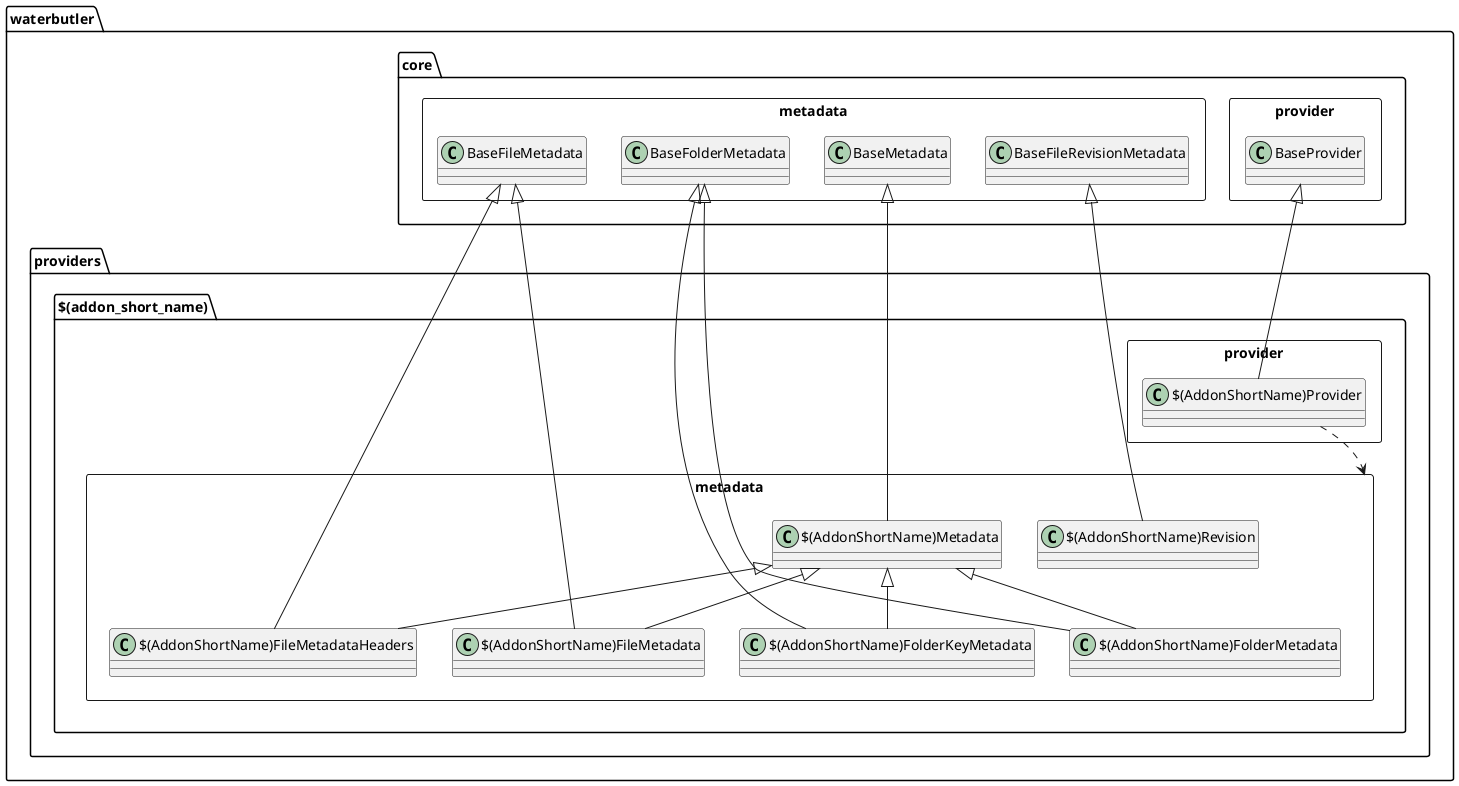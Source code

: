 # Build:
# $ cat wb_class.uml | docker run --rm -i think/plantuml -tpng > wb_class.png
@startuml

package waterbutler.core.metadata <<Rectangle>> {
  class BaseMetadata
  class BaseFileMetadata
  class BaseFolderMetadata
  class BaseFileRevisionMetadata
}

package waterbutler.core.provider <<Rectangle>> {
  class BaseProvider
}


package waterbutler.providers.$(addon_short_name).metadata <<Rectangle>> {
  class "$(AddonShortName)Metadata"
  class "$(AddonShortName)FileMetadataHeaders"
  class "$(AddonShortName)FileMetadata"
  class "$(AddonShortName)FolderKeyMetadata"
  class "$(AddonShortName)FolderMetadata"
  class "$(AddonShortName)Revision"
}

package waterbutler.providers.$(addon_short_name).provider <<Rectangle>> {
  class "$(AddonShortName)Provider"
}


BaseMetadata <|-- "$(AddonShortName)Metadata"
"$(AddonShortName)Metadata" <|-- "$(AddonShortName)FileMetadataHeaders"
BaseFileMetadata <|-- "$(AddonShortName)FileMetadataHeaders"
"$(AddonShortName)Metadata" <|-- "$(AddonShortName)FileMetadata"
BaseFileMetadata <|-- "$(AddonShortName)FileMetadata"
"$(AddonShortName)Metadata" <|-- "$(AddonShortName)FolderKeyMetadata"
BaseFolderMetadata <|-- "$(AddonShortName)FolderKeyMetadata"
"$(AddonShortName)Metadata" <|-- "$(AddonShortName)FolderMetadata"
BaseFolderMetadata <|-- "$(AddonShortName)FolderMetadata"
BaseFileRevisionMetadata <|-- "$(AddonShortName)Revision"

BaseProvider <|-- "$(AddonShortName)Provider"
"$(AddonShortName)Provider" ..> "waterbutler.providers.$(addon_short_name).metadata"

@enduml

